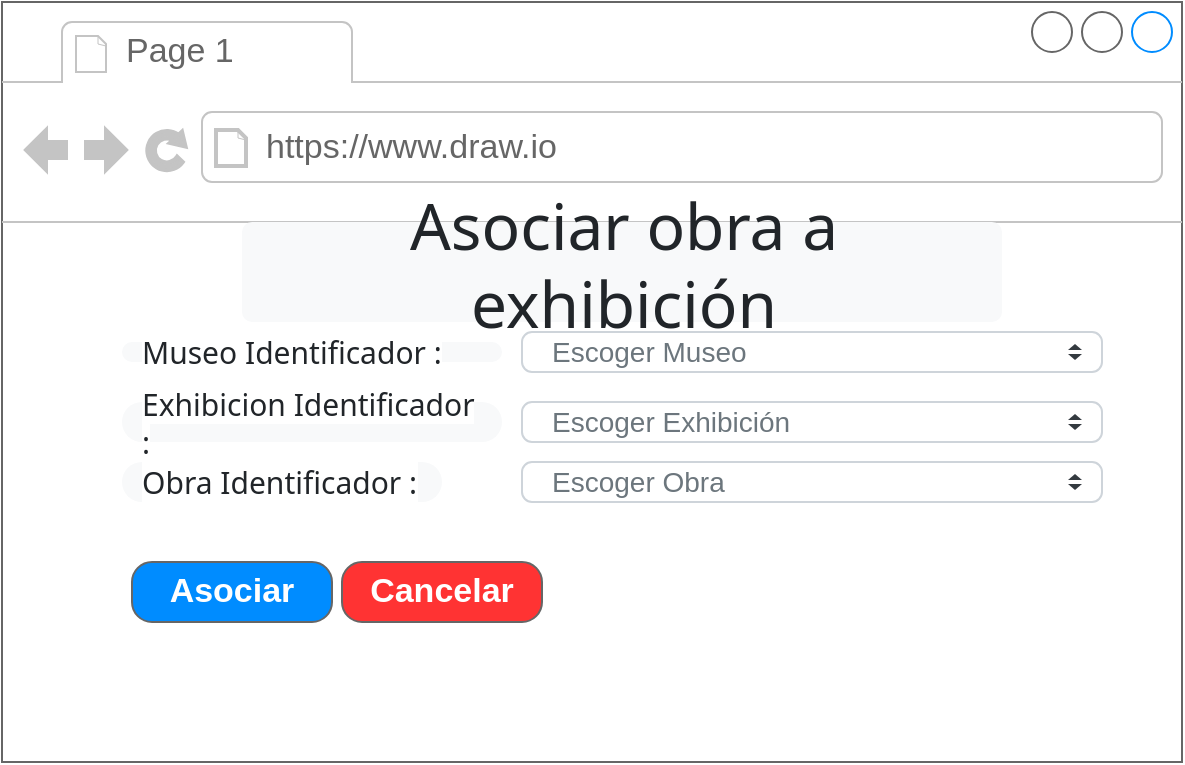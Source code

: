 <mxfile version="20.5.3" type="github">
  <diagram id="1wPokvKT6IK0ZJLY1oq-" name="Página-1">
    <mxGraphModel dx="1769" dy="715" grid="1" gridSize="10" guides="1" tooltips="1" connect="1" arrows="1" fold="1" page="1" pageScale="1" pageWidth="827" pageHeight="1169" math="0" shadow="0">
      <root>
        <mxCell id="0" />
        <mxCell id="1" parent="0" />
        <mxCell id="gD1wzpOhMoeZEeKWYcdL-1" value="" style="strokeWidth=1;shadow=0;dashed=0;align=center;html=1;shape=mxgraph.mockup.containers.browserWindow;rSize=0;strokeColor=#666666;strokeColor2=#008cff;strokeColor3=#c4c4c4;mainText=,;recursiveResize=0;" vertex="1" parent="1">
          <mxGeometry x="-70" y="180" width="590" height="380" as="geometry" />
        </mxCell>
        <mxCell id="gD1wzpOhMoeZEeKWYcdL-2" value="Page 1" style="strokeWidth=1;shadow=0;dashed=0;align=center;html=1;shape=mxgraph.mockup.containers.anchor;fontSize=17;fontColor=#666666;align=left;" vertex="1" parent="gD1wzpOhMoeZEeKWYcdL-1">
          <mxGeometry x="60" y="12" width="110" height="26" as="geometry" />
        </mxCell>
        <mxCell id="gD1wzpOhMoeZEeKWYcdL-3" value="https://www.draw.io" style="strokeWidth=1;shadow=0;dashed=0;align=center;html=1;shape=mxgraph.mockup.containers.anchor;rSize=0;fontSize=17;fontColor=#666666;align=left;" vertex="1" parent="gD1wzpOhMoeZEeKWYcdL-1">
          <mxGeometry x="130" y="60" width="250" height="26" as="geometry" />
        </mxCell>
        <mxCell id="gD1wzpOhMoeZEeKWYcdL-4" value="&lt;span style=&quot;font-weight: 400; caret-color: rgb(33, 37, 41); color: rgb(33, 37, 41); font-family: system-ui, -apple-system, &amp;quot;Segoe UI&amp;quot;, Roboto, &amp;quot;Helvetica Neue&amp;quot;, &amp;quot;Noto Sans&amp;quot;, &amp;quot;Liberation Sans&amp;quot;, Arial, sans-serif, &amp;quot;Apple Color Emoji&amp;quot;, &amp;quot;Segoe UI Emoji&amp;quot;, &amp;quot;Segoe UI Symbol&amp;quot;, &amp;quot;Noto Color Emoji&amp;quot;; font-size: 15px; background-color: rgb(255, 255, 255);&quot;&gt;Museo Identificador :&lt;/span&gt;" style="rounded=1;whiteSpace=wrap;html=1;arcSize=50;strokeColor=none;strokeWidth=1;fillColor=#F8F9FA;fontColor=#000000;whiteSpace=wrap;align=left;verticalAlign=middle;spacingLeft=0;fontStyle=1;fontSize=14;spacing=10;" vertex="1" parent="gD1wzpOhMoeZEeKWYcdL-1">
          <mxGeometry x="60" y="170" width="190" height="10" as="geometry" />
        </mxCell>
        <mxCell id="gD1wzpOhMoeZEeKWYcdL-5" value="&lt;span style=&quot;font-weight: 400; caret-color: rgb(33, 37, 41); color: rgb(33, 37, 41); font-family: system-ui, -apple-system, &amp;quot;Segoe UI&amp;quot;, Roboto, &amp;quot;Helvetica Neue&amp;quot;, &amp;quot;Noto Sans&amp;quot;, &amp;quot;Liberation Sans&amp;quot;, Arial, sans-serif, &amp;quot;Apple Color Emoji&amp;quot;, &amp;quot;Segoe UI Emoji&amp;quot;, &amp;quot;Segoe UI Symbol&amp;quot;, &amp;quot;Noto Color Emoji&amp;quot;; font-size: 15px; background-color: rgb(255, 255, 255);&quot;&gt;Exhibicion Identificador :&lt;/span&gt;" style="rounded=1;whiteSpace=wrap;html=1;arcSize=50;strokeColor=none;strokeWidth=1;fillColor=#F8F9FA;fontColor=#000000;whiteSpace=wrap;align=left;verticalAlign=middle;spacingLeft=0;fontStyle=1;fontSize=14;spacing=10;" vertex="1" parent="gD1wzpOhMoeZEeKWYcdL-1">
          <mxGeometry x="60" y="200" width="190" height="20" as="geometry" />
        </mxCell>
        <mxCell id="gD1wzpOhMoeZEeKWYcdL-6" value="&lt;span style=&quot;font-weight: 400; caret-color: rgb(33, 37, 41); color: rgb(33, 37, 41); font-family: system-ui, -apple-system, &amp;quot;Segoe UI&amp;quot;, Roboto, &amp;quot;Helvetica Neue&amp;quot;, &amp;quot;Noto Sans&amp;quot;, &amp;quot;Liberation Sans&amp;quot;, Arial, sans-serif, &amp;quot;Apple Color Emoji&amp;quot;, &amp;quot;Segoe UI Emoji&amp;quot;, &amp;quot;Segoe UI Symbol&amp;quot;, &amp;quot;Noto Color Emoji&amp;quot;; font-size: 15px; background-color: rgb(255, 255, 255);&quot;&gt;Obra Identificador :&lt;/span&gt;" style="rounded=1;whiteSpace=wrap;html=1;arcSize=50;strokeColor=none;strokeWidth=1;fillColor=#F8F9FA;fontColor=#000000;whiteSpace=wrap;align=left;verticalAlign=middle;spacingLeft=0;fontStyle=1;fontSize=14;spacing=10;" vertex="1" parent="gD1wzpOhMoeZEeKWYcdL-1">
          <mxGeometry x="60" y="230" width="160" height="20" as="geometry" />
        </mxCell>
        <mxCell id="gD1wzpOhMoeZEeKWYcdL-7" value="Asociar" style="strokeWidth=1;shadow=0;dashed=0;align=center;html=1;shape=mxgraph.mockup.buttons.button;strokeColor=#666666;fontColor=#ffffff;mainText=;buttonStyle=round;fontSize=17;fontStyle=1;fillColor=#008cff;whiteSpace=wrap;" vertex="1" parent="gD1wzpOhMoeZEeKWYcdL-1">
          <mxGeometry x="65" y="280" width="100" height="30" as="geometry" />
        </mxCell>
        <mxCell id="gD1wzpOhMoeZEeKWYcdL-8" value="Cancelar" style="strokeWidth=1;shadow=0;dashed=0;align=center;html=1;shape=mxgraph.mockup.buttons.button;strokeColor=#666666;fontColor=#ffffff;mainText=;buttonStyle=round;fontSize=17;fontStyle=1;fillColor=#FF3333;whiteSpace=wrap;" vertex="1" parent="gD1wzpOhMoeZEeKWYcdL-1">
          <mxGeometry x="170" y="280" width="100" height="30" as="geometry" />
        </mxCell>
        <mxCell id="gD1wzpOhMoeZEeKWYcdL-9" value="&lt;h2 style=&quot;box-sizing: border-box; margin: 0px 0px 0.5rem; padding: 0px; font-size: 2rem; font-family: &amp;quot;Segoe UI&amp;quot;, Arial, sans-serif; font-weight: 500; line-height: 1.2; caret-color: rgb(33, 37, 41); color: rgb(33, 37, 41); text-align: center !important;&quot; class=&quot;text-center&quot;&gt;Asociar obra a exhibición&lt;/h2&gt;" style="html=1;shadow=0;dashed=0;shape=mxgraph.bootstrap.rrect;rSize=5;strokeColor=none;strokeWidth=1;fillColor=#F8F9FA;fontColor=#000000;whiteSpace=wrap;align=left;verticalAlign=middle;spacingLeft=0;fontStyle=1;fontSize=14;spacing=5;" vertex="1" parent="gD1wzpOhMoeZEeKWYcdL-1">
          <mxGeometry x="120" y="110" width="380" height="50" as="geometry" />
        </mxCell>
        <mxCell id="gD1wzpOhMoeZEeKWYcdL-11" value="Escoger Museo" style="html=1;shadow=0;dashed=0;shape=mxgraph.bootstrap.rrect;rSize=5;fillColor=#ffffff;strokeColor=#CED4DA;align=left;spacing=15;fontSize=14;fontColor=#6C767D;" vertex="1" parent="gD1wzpOhMoeZEeKWYcdL-1">
          <mxGeometry x="260" y="165" width="290" height="20" as="geometry" />
        </mxCell>
        <mxCell id="gD1wzpOhMoeZEeKWYcdL-12" value="" style="shape=triangle;direction=south;fillColor=#343A40;strokeColor=none;perimeter=none;" vertex="1" parent="gD1wzpOhMoeZEeKWYcdL-11">
          <mxGeometry x="1" y="0.5" width="7" height="3" relative="1" as="geometry">
            <mxPoint x="-17" y="1" as="offset" />
          </mxGeometry>
        </mxCell>
        <mxCell id="gD1wzpOhMoeZEeKWYcdL-13" value="" style="shape=triangle;direction=north;fillColor=#343A40;strokeColor=none;perimeter=none;" vertex="1" parent="gD1wzpOhMoeZEeKWYcdL-11">
          <mxGeometry x="1" y="0.5" width="7" height="3" relative="1" as="geometry">
            <mxPoint x="-17" y="-4" as="offset" />
          </mxGeometry>
        </mxCell>
        <mxCell id="gD1wzpOhMoeZEeKWYcdL-14" value="Escoger Exhibición" style="html=1;shadow=0;dashed=0;shape=mxgraph.bootstrap.rrect;rSize=5;fillColor=#ffffff;strokeColor=#CED4DA;align=left;spacing=15;fontSize=14;fontColor=#6C767D;" vertex="1" parent="gD1wzpOhMoeZEeKWYcdL-1">
          <mxGeometry x="260" y="200" width="290" height="20" as="geometry" />
        </mxCell>
        <mxCell id="gD1wzpOhMoeZEeKWYcdL-15" value="" style="shape=triangle;direction=south;fillColor=#343A40;strokeColor=none;perimeter=none;" vertex="1" parent="gD1wzpOhMoeZEeKWYcdL-14">
          <mxGeometry x="1" y="0.5" width="7" height="3" relative="1" as="geometry">
            <mxPoint x="-17" y="1" as="offset" />
          </mxGeometry>
        </mxCell>
        <mxCell id="gD1wzpOhMoeZEeKWYcdL-16" value="" style="shape=triangle;direction=north;fillColor=#343A40;strokeColor=none;perimeter=none;" vertex="1" parent="gD1wzpOhMoeZEeKWYcdL-14">
          <mxGeometry x="1" y="0.5" width="7" height="3" relative="1" as="geometry">
            <mxPoint x="-17" y="-4" as="offset" />
          </mxGeometry>
        </mxCell>
        <mxCell id="gD1wzpOhMoeZEeKWYcdL-17" value="Escoger Obra" style="html=1;shadow=0;dashed=0;shape=mxgraph.bootstrap.rrect;rSize=5;fillColor=#ffffff;strokeColor=#CED4DA;align=left;spacing=15;fontSize=14;fontColor=#6C767D;" vertex="1" parent="gD1wzpOhMoeZEeKWYcdL-1">
          <mxGeometry x="260" y="230" width="290" height="20" as="geometry" />
        </mxCell>
        <mxCell id="gD1wzpOhMoeZEeKWYcdL-18" value="" style="shape=triangle;direction=south;fillColor=#343A40;strokeColor=none;perimeter=none;" vertex="1" parent="gD1wzpOhMoeZEeKWYcdL-17">
          <mxGeometry x="1" y="0.5" width="7" height="3" relative="1" as="geometry">
            <mxPoint x="-17" y="1" as="offset" />
          </mxGeometry>
        </mxCell>
        <mxCell id="gD1wzpOhMoeZEeKWYcdL-19" value="" style="shape=triangle;direction=north;fillColor=#343A40;strokeColor=none;perimeter=none;" vertex="1" parent="gD1wzpOhMoeZEeKWYcdL-17">
          <mxGeometry x="1" y="0.5" width="7" height="3" relative="1" as="geometry">
            <mxPoint x="-17" y="-4" as="offset" />
          </mxGeometry>
        </mxCell>
      </root>
    </mxGraphModel>
  </diagram>
</mxfile>
